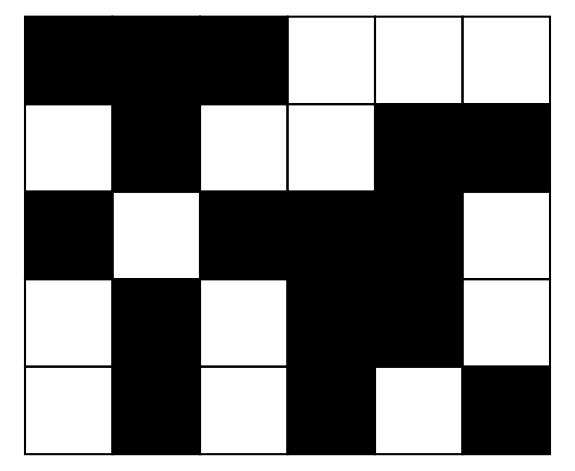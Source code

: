digraph structs {
	node [shape=plaintext]
	patron [label=<
<TABLE BORDER="0" CELLBORDER="1" CELLSPACING="0" CELLPADDING="20">
<TR>
<TD bgcolor="black"></TD>
<TD bgcolor="black"></TD>
<TD bgcolor="black"></TD>
<TD></TD>
<TD></TD>
<TD></TD>
</TR><TR>
<TD></TD>
<TD bgcolor="black"></TD>
<TD></TD>
<TD></TD>
<TD bgcolor="black"></TD>
<TD bgcolor="black"></TD>
</TR><TR>
<TD bgcolor="black"></TD>
<TD></TD>
<TD bgcolor="black"></TD>
<TD bgcolor="black"></TD>
<TD bgcolor="black"></TD>
<TD></TD>
</TR><TR>
<TD></TD>
<TD bgcolor="black"></TD>
<TD></TD>
<TD bgcolor="black"></TD>
<TD bgcolor="black"></TD>
<TD></TD>
</TR><TR>
<TD></TD>
<TD bgcolor="black"></TD>
<TD></TD>
<TD bgcolor="black"></TD>
<TD></TD>
<TD bgcolor="black"></TD>
</TR></TABLE>>]
}
